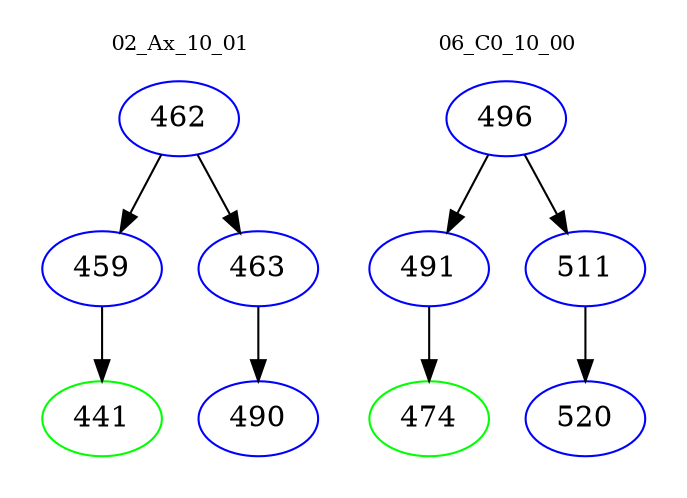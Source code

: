 digraph{
subgraph cluster_0 {
color = white
label = "02_Ax_10_01";
fontsize=10;
T0_462 [label="462", color="blue"]
T0_462 -> T0_459 [color="black"]
T0_459 [label="459", color="blue"]
T0_459 -> T0_441 [color="black"]
T0_441 [label="441", color="green"]
T0_462 -> T0_463 [color="black"]
T0_463 [label="463", color="blue"]
T0_463 -> T0_490 [color="black"]
T0_490 [label="490", color="blue"]
}
subgraph cluster_1 {
color = white
label = "06_C0_10_00";
fontsize=10;
T1_496 [label="496", color="blue"]
T1_496 -> T1_491 [color="black"]
T1_491 [label="491", color="blue"]
T1_491 -> T1_474 [color="black"]
T1_474 [label="474", color="green"]
T1_496 -> T1_511 [color="black"]
T1_511 [label="511", color="blue"]
T1_511 -> T1_520 [color="black"]
T1_520 [label="520", color="blue"]
}
}
